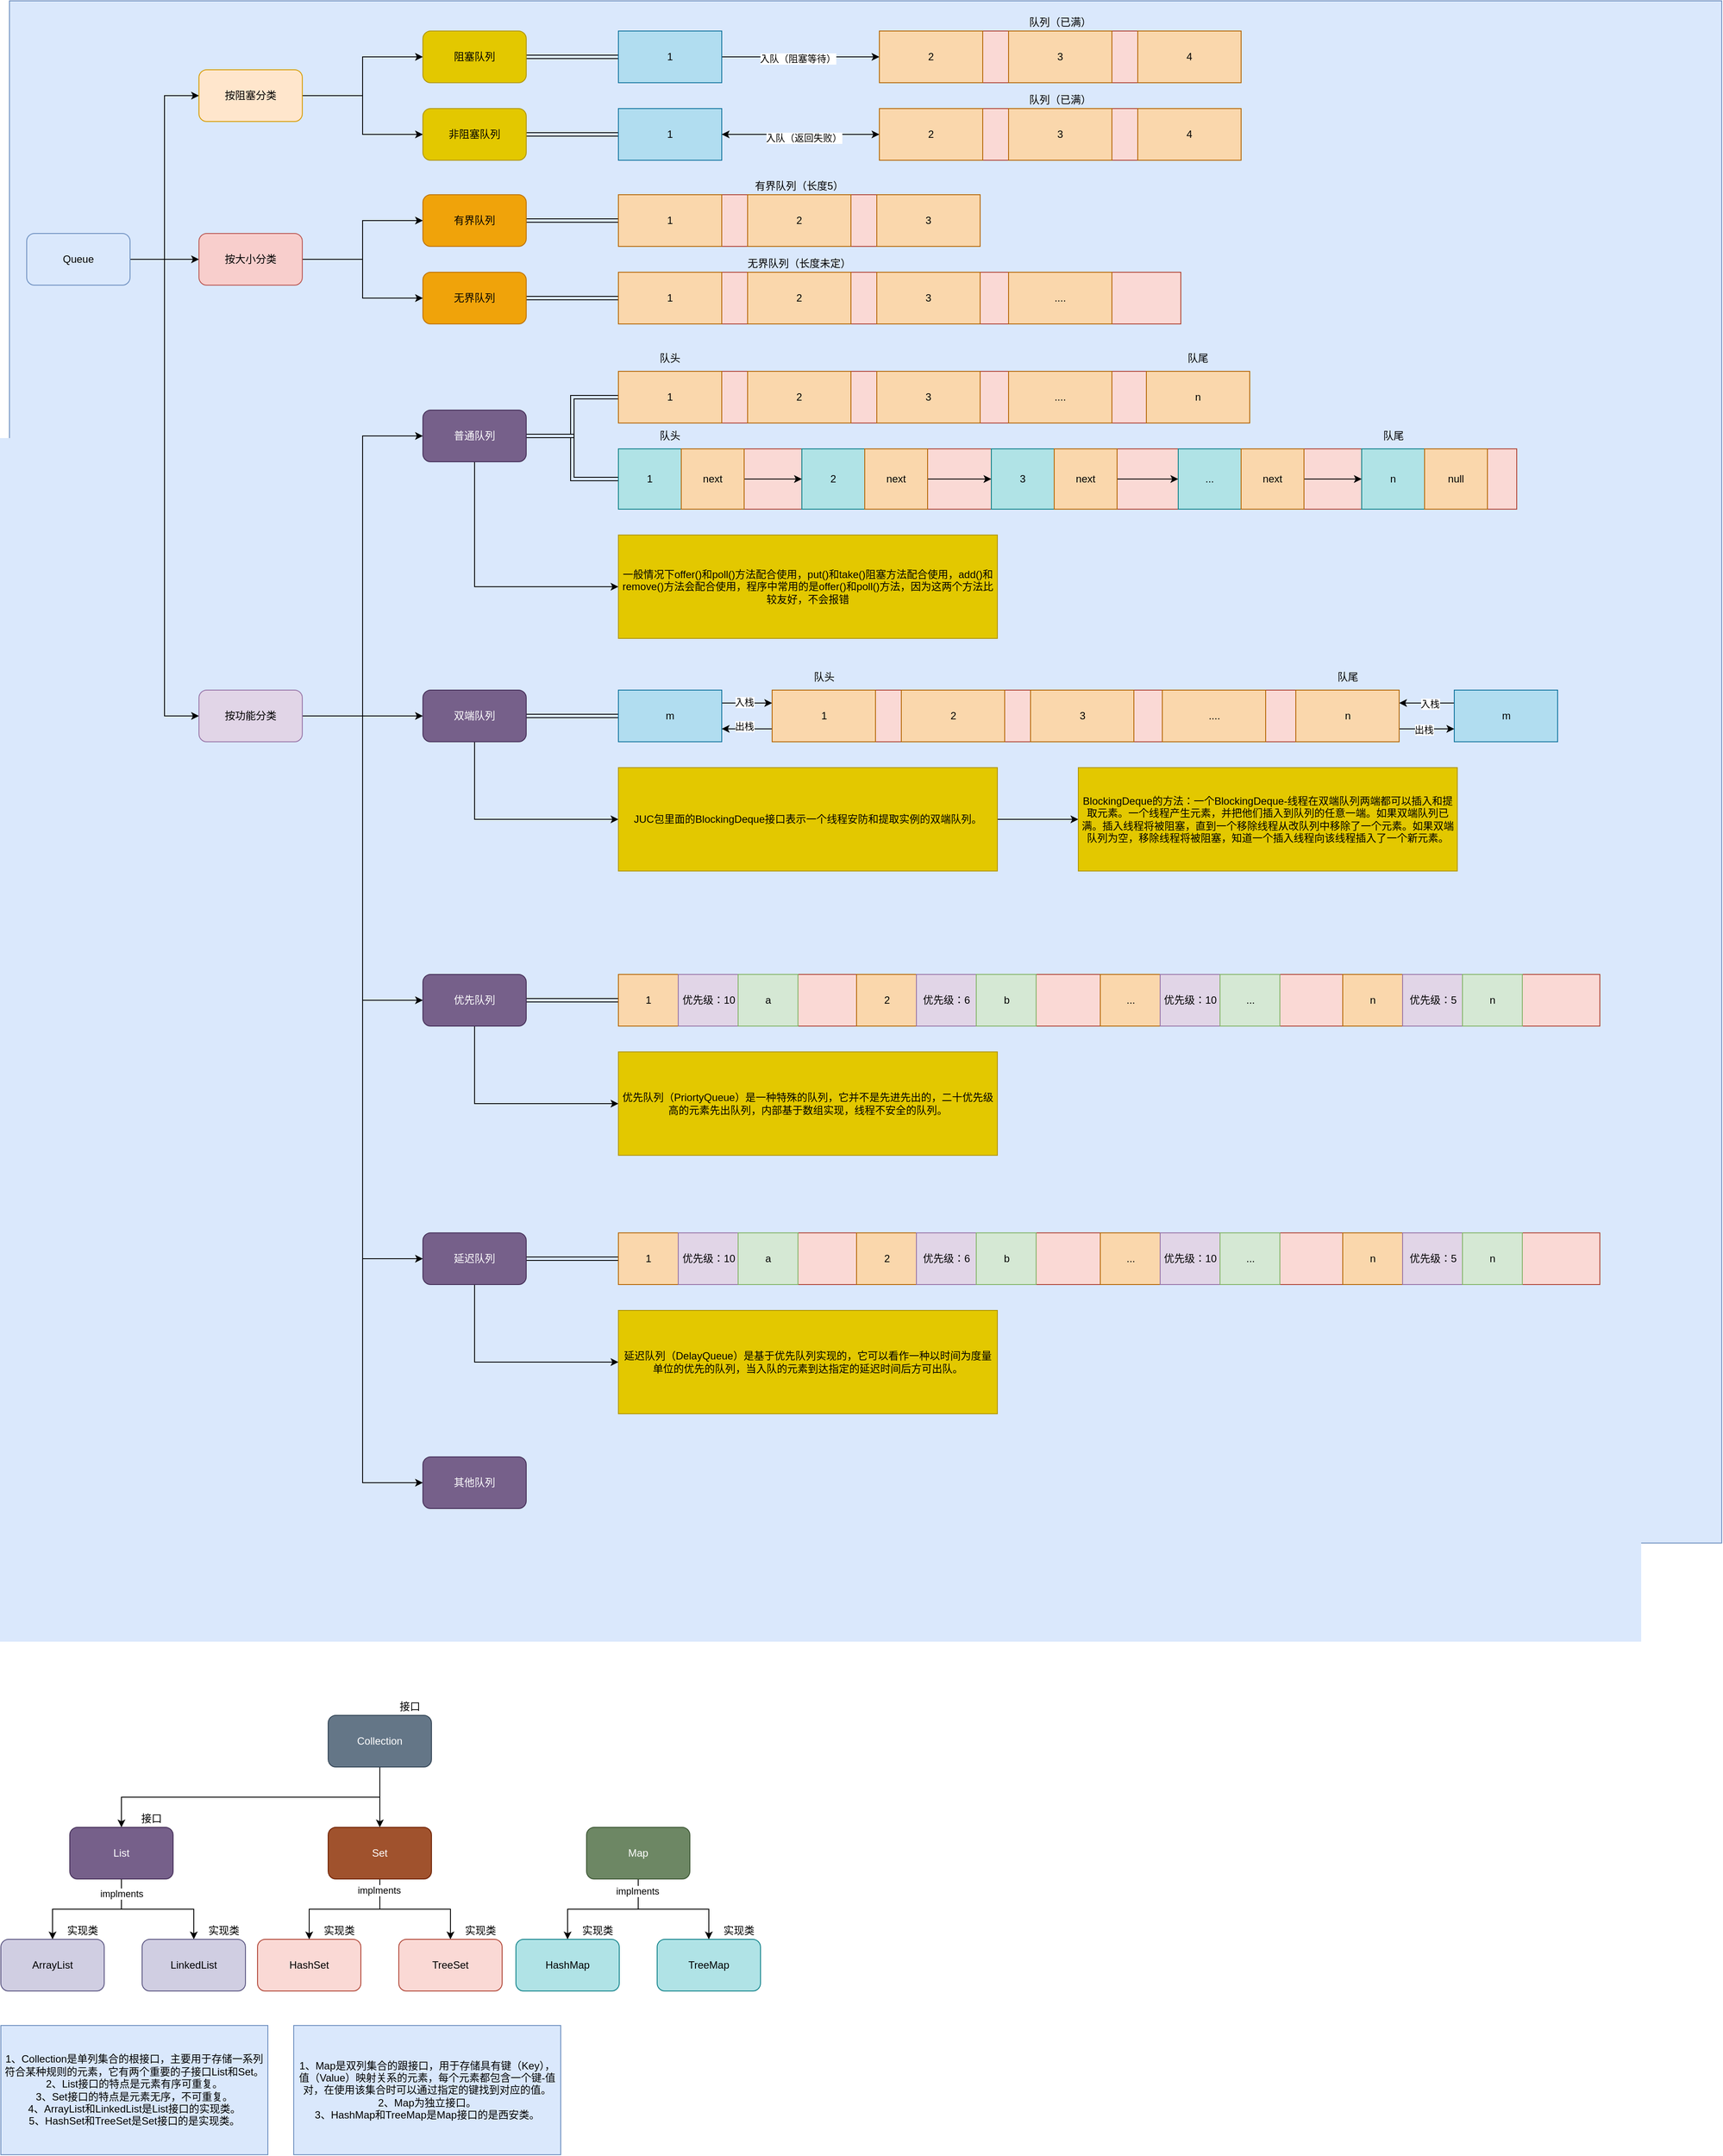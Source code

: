 <mxfile version="24.7.7">
  <diagram name="第 1 页" id="XBe9ZtATBSlsIvdmplbK">
    <mxGraphModel dx="1195" dy="643" grid="1" gridSize="10" guides="1" tooltips="1" connect="1" arrows="1" fold="1" page="1" pageScale="1" pageWidth="827" pageHeight="1169" math="0" shadow="0">
      <root>
        <mxCell id="0" />
        <mxCell id="1" parent="0" />
        <mxCell id="hu2YA9th0eI2DhNNzv6I-186" value="" style="rounded=0;whiteSpace=wrap;html=1;fillColor=#dae8fc;strokeColor=#6c8ebf;" vertex="1" parent="1">
          <mxGeometry x="200" y="100" width="1988" height="1790" as="geometry" />
        </mxCell>
        <mxCell id="hu2YA9th0eI2DhNNzv6I-29" value="" style="rounded=0;whiteSpace=wrap;html=1;fillColor=#fad9d5;strokeColor=#ae4132;" vertex="1" parent="1">
          <mxGeometry x="1210" y="135" width="420" height="60" as="geometry" />
        </mxCell>
        <mxCell id="hu2YA9th0eI2DhNNzv6I-10" style="edgeStyle=orthogonalEdgeStyle;rounded=0;orthogonalLoop=1;jettySize=auto;html=1;exitX=1;exitY=0.5;exitDx=0;exitDy=0;entryX=0;entryY=0.5;entryDx=0;entryDy=0;" edge="1" parent="1" source="hu2YA9th0eI2DhNNzv6I-2" target="hu2YA9th0eI2DhNNzv6I-3">
          <mxGeometry relative="1" as="geometry" />
        </mxCell>
        <mxCell id="hu2YA9th0eI2DhNNzv6I-11" style="edgeStyle=orthogonalEdgeStyle;rounded=0;orthogonalLoop=1;jettySize=auto;html=1;exitX=1;exitY=0.5;exitDx=0;exitDy=0;entryX=0;entryY=0.5;entryDx=0;entryDy=0;" edge="1" parent="1" source="hu2YA9th0eI2DhNNzv6I-2" target="hu2YA9th0eI2DhNNzv6I-4">
          <mxGeometry relative="1" as="geometry" />
        </mxCell>
        <mxCell id="hu2YA9th0eI2DhNNzv6I-12" style="edgeStyle=orthogonalEdgeStyle;rounded=0;orthogonalLoop=1;jettySize=auto;html=1;exitX=1;exitY=0.5;exitDx=0;exitDy=0;entryX=0;entryY=0.5;entryDx=0;entryDy=0;" edge="1" parent="1" source="hu2YA9th0eI2DhNNzv6I-2" target="hu2YA9th0eI2DhNNzv6I-5">
          <mxGeometry relative="1" as="geometry" />
        </mxCell>
        <mxCell id="hu2YA9th0eI2DhNNzv6I-2" value="Queue" style="rounded=1;whiteSpace=wrap;html=1;fillColor=#dae8fc;strokeColor=#6c8ebf;" vertex="1" parent="1">
          <mxGeometry x="220" y="370" width="120" height="60" as="geometry" />
        </mxCell>
        <mxCell id="hu2YA9th0eI2DhNNzv6I-8" style="edgeStyle=orthogonalEdgeStyle;rounded=0;orthogonalLoop=1;jettySize=auto;html=1;exitX=1;exitY=0.5;exitDx=0;exitDy=0;entryX=0;entryY=0.5;entryDx=0;entryDy=0;" edge="1" parent="1" source="hu2YA9th0eI2DhNNzv6I-3" target="hu2YA9th0eI2DhNNzv6I-6">
          <mxGeometry relative="1" as="geometry" />
        </mxCell>
        <mxCell id="hu2YA9th0eI2DhNNzv6I-9" style="edgeStyle=orthogonalEdgeStyle;rounded=0;orthogonalLoop=1;jettySize=auto;html=1;exitX=1;exitY=0.5;exitDx=0;exitDy=0;entryX=0;entryY=0.5;entryDx=0;entryDy=0;" edge="1" parent="1" source="hu2YA9th0eI2DhNNzv6I-3" target="hu2YA9th0eI2DhNNzv6I-7">
          <mxGeometry relative="1" as="geometry" />
        </mxCell>
        <mxCell id="hu2YA9th0eI2DhNNzv6I-3" value="按阻塞分类" style="rounded=1;whiteSpace=wrap;html=1;fillColor=#ffe6cc;strokeColor=#d79b00;" vertex="1" parent="1">
          <mxGeometry x="420" y="180" width="120" height="60" as="geometry" />
        </mxCell>
        <mxCell id="hu2YA9th0eI2DhNNzv6I-15" style="edgeStyle=orthogonalEdgeStyle;rounded=0;orthogonalLoop=1;jettySize=auto;html=1;exitX=1;exitY=0.5;exitDx=0;exitDy=0;" edge="1" parent="1" source="hu2YA9th0eI2DhNNzv6I-4" target="hu2YA9th0eI2DhNNzv6I-13">
          <mxGeometry relative="1" as="geometry" />
        </mxCell>
        <mxCell id="hu2YA9th0eI2DhNNzv6I-16" style="edgeStyle=orthogonalEdgeStyle;rounded=0;orthogonalLoop=1;jettySize=auto;html=1;exitX=1;exitY=0.5;exitDx=0;exitDy=0;entryX=0;entryY=0.5;entryDx=0;entryDy=0;" edge="1" parent="1" source="hu2YA9th0eI2DhNNzv6I-4" target="hu2YA9th0eI2DhNNzv6I-14">
          <mxGeometry relative="1" as="geometry" />
        </mxCell>
        <mxCell id="hu2YA9th0eI2DhNNzv6I-4" value="按大小分类" style="rounded=1;whiteSpace=wrap;html=1;fillColor=#f8cecc;strokeColor=#b85450;" vertex="1" parent="1">
          <mxGeometry x="420" y="370" width="120" height="60" as="geometry" />
        </mxCell>
        <mxCell id="hu2YA9th0eI2DhNNzv6I-23" style="edgeStyle=orthogonalEdgeStyle;rounded=0;orthogonalLoop=1;jettySize=auto;html=1;exitX=1;exitY=0.5;exitDx=0;exitDy=0;entryX=0;entryY=0.5;entryDx=0;entryDy=0;" edge="1" parent="1" source="hu2YA9th0eI2DhNNzv6I-5" target="hu2YA9th0eI2DhNNzv6I-18">
          <mxGeometry relative="1" as="geometry" />
        </mxCell>
        <mxCell id="hu2YA9th0eI2DhNNzv6I-24" style="edgeStyle=orthogonalEdgeStyle;rounded=0;orthogonalLoop=1;jettySize=auto;html=1;exitX=1;exitY=0.5;exitDx=0;exitDy=0;entryX=0;entryY=0.5;entryDx=0;entryDy=0;" edge="1" parent="1" source="hu2YA9th0eI2DhNNzv6I-5" target="hu2YA9th0eI2DhNNzv6I-19">
          <mxGeometry relative="1" as="geometry" />
        </mxCell>
        <mxCell id="hu2YA9th0eI2DhNNzv6I-25" style="edgeStyle=orthogonalEdgeStyle;rounded=0;orthogonalLoop=1;jettySize=auto;html=1;exitX=1;exitY=0.5;exitDx=0;exitDy=0;entryX=0;entryY=0.5;entryDx=0;entryDy=0;" edge="1" parent="1" source="hu2YA9th0eI2DhNNzv6I-5" target="hu2YA9th0eI2DhNNzv6I-20">
          <mxGeometry relative="1" as="geometry" />
        </mxCell>
        <mxCell id="hu2YA9th0eI2DhNNzv6I-26" style="edgeStyle=orthogonalEdgeStyle;rounded=0;orthogonalLoop=1;jettySize=auto;html=1;exitX=1;exitY=0.5;exitDx=0;exitDy=0;entryX=0;entryY=0.5;entryDx=0;entryDy=0;" edge="1" parent="1" source="hu2YA9th0eI2DhNNzv6I-5" target="hu2YA9th0eI2DhNNzv6I-21">
          <mxGeometry relative="1" as="geometry" />
        </mxCell>
        <mxCell id="hu2YA9th0eI2DhNNzv6I-127" style="edgeStyle=orthogonalEdgeStyle;rounded=0;orthogonalLoop=1;jettySize=auto;html=1;exitX=1;exitY=0.5;exitDx=0;exitDy=0;entryX=0;entryY=0.5;entryDx=0;entryDy=0;" edge="1" parent="1" source="hu2YA9th0eI2DhNNzv6I-5" target="hu2YA9th0eI2DhNNzv6I-22">
          <mxGeometry relative="1" as="geometry" />
        </mxCell>
        <mxCell id="hu2YA9th0eI2DhNNzv6I-5" value="按功能分类" style="rounded=1;whiteSpace=wrap;html=1;fillColor=#e1d5e7;strokeColor=#9673a6;" vertex="1" parent="1">
          <mxGeometry x="420" y="900" width="120" height="60" as="geometry" />
        </mxCell>
        <mxCell id="hu2YA9th0eI2DhNNzv6I-38" style="edgeStyle=orthogonalEdgeStyle;rounded=0;orthogonalLoop=1;jettySize=auto;html=1;exitX=1;exitY=0.5;exitDx=0;exitDy=0;entryX=0;entryY=0.5;entryDx=0;entryDy=0;shape=link;" edge="1" parent="1" source="hu2YA9th0eI2DhNNzv6I-6" target="hu2YA9th0eI2DhNNzv6I-28">
          <mxGeometry relative="1" as="geometry" />
        </mxCell>
        <mxCell id="hu2YA9th0eI2DhNNzv6I-6" value="阻塞队列" style="rounded=1;whiteSpace=wrap;html=1;fillColor=#e3c800;fontColor=#000000;strokeColor=#B09500;" vertex="1" parent="1">
          <mxGeometry x="680" y="135" width="120" height="60" as="geometry" />
        </mxCell>
        <mxCell id="hu2YA9th0eI2DhNNzv6I-46" style="edgeStyle=orthogonalEdgeStyle;rounded=0;orthogonalLoop=1;jettySize=auto;html=1;exitX=1;exitY=0.5;exitDx=0;exitDy=0;entryX=0;entryY=0.5;entryDx=0;entryDy=0;shape=link;" edge="1" parent="1" source="hu2YA9th0eI2DhNNzv6I-7" target="hu2YA9th0eI2DhNNzv6I-45">
          <mxGeometry relative="1" as="geometry" />
        </mxCell>
        <mxCell id="hu2YA9th0eI2DhNNzv6I-7" value="非阻塞队列" style="rounded=1;whiteSpace=wrap;html=1;fillColor=#e3c800;fontColor=#000000;strokeColor=#B09500;" vertex="1" parent="1">
          <mxGeometry x="680" y="225" width="120" height="60" as="geometry" />
        </mxCell>
        <mxCell id="hu2YA9th0eI2DhNNzv6I-63" style="edgeStyle=orthogonalEdgeStyle;rounded=0;orthogonalLoop=1;jettySize=auto;html=1;exitX=1;exitY=0.5;exitDx=0;exitDy=0;entryX=0;entryY=0.5;entryDx=0;entryDy=0;shape=link;" edge="1" parent="1" source="hu2YA9th0eI2DhNNzv6I-13" target="hu2YA9th0eI2DhNNzv6I-58">
          <mxGeometry relative="1" as="geometry" />
        </mxCell>
        <mxCell id="hu2YA9th0eI2DhNNzv6I-13" value="有界队列" style="rounded=1;whiteSpace=wrap;html=1;fillColor=#f0a30a;fontColor=#000000;strokeColor=#BD7000;" vertex="1" parent="1">
          <mxGeometry x="680" y="325" width="120" height="60" as="geometry" />
        </mxCell>
        <mxCell id="hu2YA9th0eI2DhNNzv6I-71" style="edgeStyle=orthogonalEdgeStyle;rounded=0;orthogonalLoop=1;jettySize=auto;html=1;exitX=1;exitY=0.5;exitDx=0;exitDy=0;shape=link;" edge="1" parent="1" source="hu2YA9th0eI2DhNNzv6I-14" target="hu2YA9th0eI2DhNNzv6I-65">
          <mxGeometry relative="1" as="geometry" />
        </mxCell>
        <mxCell id="hu2YA9th0eI2DhNNzv6I-14" value="无界队列" style="rounded=1;whiteSpace=wrap;html=1;fillColor=#f0a30a;fontColor=#000000;strokeColor=#BD7000;" vertex="1" parent="1">
          <mxGeometry x="680" y="415" width="120" height="60" as="geometry" />
        </mxCell>
        <mxCell id="hu2YA9th0eI2DhNNzv6I-101" style="edgeStyle=orthogonalEdgeStyle;rounded=0;orthogonalLoop=1;jettySize=auto;html=1;exitX=1;exitY=0.5;exitDx=0;exitDy=0;entryX=0;entryY=0.5;entryDx=0;entryDy=0;shape=link;" edge="1" parent="1" source="hu2YA9th0eI2DhNNzv6I-18" target="hu2YA9th0eI2DhNNzv6I-73">
          <mxGeometry relative="1" as="geometry" />
        </mxCell>
        <mxCell id="hu2YA9th0eI2DhNNzv6I-102" style="edgeStyle=orthogonalEdgeStyle;rounded=0;orthogonalLoop=1;jettySize=auto;html=1;exitX=1;exitY=0.5;exitDx=0;exitDy=0;entryX=0;entryY=0.5;entryDx=0;entryDy=0;shape=link;" edge="1" parent="1" source="hu2YA9th0eI2DhNNzv6I-18" target="hu2YA9th0eI2DhNNzv6I-81">
          <mxGeometry relative="1" as="geometry" />
        </mxCell>
        <mxCell id="hu2YA9th0eI2DhNNzv6I-126" style="edgeStyle=orthogonalEdgeStyle;rounded=0;orthogonalLoop=1;jettySize=auto;html=1;exitX=0.5;exitY=1;exitDx=0;exitDy=0;entryX=0;entryY=0.5;entryDx=0;entryDy=0;" edge="1" parent="1" source="hu2YA9th0eI2DhNNzv6I-18" target="hu2YA9th0eI2DhNNzv6I-124">
          <mxGeometry relative="1" as="geometry" />
        </mxCell>
        <mxCell id="hu2YA9th0eI2DhNNzv6I-18" value="普通队列" style="rounded=1;whiteSpace=wrap;html=1;fillColor=#76608a;fontColor=#ffffff;strokeColor=#432D57;" vertex="1" parent="1">
          <mxGeometry x="680" y="575" width="120" height="60" as="geometry" />
        </mxCell>
        <mxCell id="hu2YA9th0eI2DhNNzv6I-112" style="edgeStyle=orthogonalEdgeStyle;rounded=0;orthogonalLoop=1;jettySize=auto;html=1;exitX=1;exitY=0.5;exitDx=0;exitDy=0;entryX=0;entryY=0.5;entryDx=0;entryDy=0;shape=link;" edge="1" parent="1" source="hu2YA9th0eI2DhNNzv6I-19" target="hu2YA9th0eI2DhNNzv6I-103">
          <mxGeometry relative="1" as="geometry" />
        </mxCell>
        <mxCell id="hu2YA9th0eI2DhNNzv6I-129" style="edgeStyle=orthogonalEdgeStyle;rounded=0;orthogonalLoop=1;jettySize=auto;html=1;exitX=0.5;exitY=1;exitDx=0;exitDy=0;entryX=0;entryY=0.5;entryDx=0;entryDy=0;" edge="1" parent="1" source="hu2YA9th0eI2DhNNzv6I-19" target="hu2YA9th0eI2DhNNzv6I-128">
          <mxGeometry relative="1" as="geometry" />
        </mxCell>
        <mxCell id="hu2YA9th0eI2DhNNzv6I-19" value="双端队列" style="rounded=1;whiteSpace=wrap;html=1;fillColor=#76608a;fontColor=#ffffff;strokeColor=#432D57;" vertex="1" parent="1">
          <mxGeometry x="680" y="900" width="120" height="60" as="geometry" />
        </mxCell>
        <mxCell id="hu2YA9th0eI2DhNNzv6I-168" style="edgeStyle=orthogonalEdgeStyle;rounded=0;orthogonalLoop=1;jettySize=auto;html=1;exitX=1;exitY=0.5;exitDx=0;exitDy=0;entryX=0;entryY=0.5;entryDx=0;entryDy=0;shape=link;" edge="1" parent="1" source="hu2YA9th0eI2DhNNzv6I-20" target="hu2YA9th0eI2DhNNzv6I-148">
          <mxGeometry relative="1" as="geometry" />
        </mxCell>
        <mxCell id="hu2YA9th0eI2DhNNzv6I-169" style="edgeStyle=orthogonalEdgeStyle;rounded=0;orthogonalLoop=1;jettySize=auto;html=1;exitX=0.5;exitY=1;exitDx=0;exitDy=0;entryX=0;entryY=0.5;entryDx=0;entryDy=0;" edge="1" parent="1" source="hu2YA9th0eI2DhNNzv6I-20" target="hu2YA9th0eI2DhNNzv6I-167">
          <mxGeometry relative="1" as="geometry" />
        </mxCell>
        <mxCell id="hu2YA9th0eI2DhNNzv6I-20" value="优先队列" style="rounded=1;whiteSpace=wrap;html=1;fillColor=#76608a;fontColor=#ffffff;strokeColor=#432D57;" vertex="1" parent="1">
          <mxGeometry x="680" y="1230" width="120" height="60" as="geometry" />
        </mxCell>
        <mxCell id="hu2YA9th0eI2DhNNzv6I-183" style="edgeStyle=orthogonalEdgeStyle;rounded=0;orthogonalLoop=1;jettySize=auto;html=1;exitX=1;exitY=0.5;exitDx=0;exitDy=0;entryX=0;entryY=0.5;entryDx=0;entryDy=0;shape=link;" edge="1" parent="1" source="hu2YA9th0eI2DhNNzv6I-21" target="hu2YA9th0eI2DhNNzv6I-171">
          <mxGeometry relative="1" as="geometry" />
        </mxCell>
        <mxCell id="hu2YA9th0eI2DhNNzv6I-185" style="edgeStyle=orthogonalEdgeStyle;rounded=0;orthogonalLoop=1;jettySize=auto;html=1;exitX=0.5;exitY=1;exitDx=0;exitDy=0;entryX=0;entryY=0.5;entryDx=0;entryDy=0;" edge="1" parent="1" source="hu2YA9th0eI2DhNNzv6I-21" target="hu2YA9th0eI2DhNNzv6I-184">
          <mxGeometry relative="1" as="geometry" />
        </mxCell>
        <mxCell id="hu2YA9th0eI2DhNNzv6I-21" value="延迟队列" style="rounded=1;whiteSpace=wrap;html=1;fillColor=#76608a;fontColor=#ffffff;strokeColor=#432D57;" vertex="1" parent="1">
          <mxGeometry x="680" y="1530" width="120" height="60" as="geometry" />
        </mxCell>
        <mxCell id="hu2YA9th0eI2DhNNzv6I-22" value="其他队列" style="rounded=1;whiteSpace=wrap;html=1;fillColor=#76608a;fontColor=#ffffff;strokeColor=#432D57;" vertex="1" parent="1">
          <mxGeometry x="680" y="1790" width="120" height="60" as="geometry" />
        </mxCell>
        <mxCell id="hu2YA9th0eI2DhNNzv6I-34" style="edgeStyle=orthogonalEdgeStyle;rounded=0;orthogonalLoop=1;jettySize=auto;html=1;exitX=1;exitY=0.5;exitDx=0;exitDy=0;entryX=0;entryY=0.5;entryDx=0;entryDy=0;" edge="1" parent="1" source="hu2YA9th0eI2DhNNzv6I-28" target="hu2YA9th0eI2DhNNzv6I-30">
          <mxGeometry relative="1" as="geometry" />
        </mxCell>
        <mxCell id="hu2YA9th0eI2DhNNzv6I-35" value="入队（阻塞等待）" style="edgeLabel;html=1;align=center;verticalAlign=middle;resizable=0;points=[];" vertex="1" connectable="0" parent="hu2YA9th0eI2DhNNzv6I-34">
          <mxGeometry x="-0.038" y="-2" relative="1" as="geometry">
            <mxPoint as="offset" />
          </mxGeometry>
        </mxCell>
        <mxCell id="hu2YA9th0eI2DhNNzv6I-28" value="1" style="rounded=0;whiteSpace=wrap;html=1;fillColor=#b1ddf0;strokeColor=#10739e;" vertex="1" parent="1">
          <mxGeometry x="907" y="135" width="120" height="60" as="geometry" />
        </mxCell>
        <mxCell id="hu2YA9th0eI2DhNNzv6I-30" value="2" style="rounded=0;whiteSpace=wrap;html=1;fillColor=#fad7ac;strokeColor=#b46504;" vertex="1" parent="1">
          <mxGeometry x="1210" y="135" width="120" height="60" as="geometry" />
        </mxCell>
        <mxCell id="hu2YA9th0eI2DhNNzv6I-31" value="3" style="rounded=0;whiteSpace=wrap;html=1;fillColor=#fad7ac;strokeColor=#b46504;" vertex="1" parent="1">
          <mxGeometry x="1360" y="135" width="120" height="60" as="geometry" />
        </mxCell>
        <mxCell id="hu2YA9th0eI2DhNNzv6I-32" value="4" style="rounded=0;whiteSpace=wrap;html=1;fillColor=#fad7ac;strokeColor=#b46504;" vertex="1" parent="1">
          <mxGeometry x="1510" y="135" width="120" height="60" as="geometry" />
        </mxCell>
        <mxCell id="hu2YA9th0eI2DhNNzv6I-36" value="队列（已满）" style="text;html=1;align=center;verticalAlign=middle;whiteSpace=wrap;rounded=0;" vertex="1" parent="1">
          <mxGeometry x="1365" y="115" width="110" height="20" as="geometry" />
        </mxCell>
        <mxCell id="hu2YA9th0eI2DhNNzv6I-53" style="edgeStyle=orthogonalEdgeStyle;rounded=0;orthogonalLoop=1;jettySize=auto;html=1;exitX=1;exitY=0.5;exitDx=0;exitDy=0;entryX=0;entryY=0.5;entryDx=0;entryDy=0;" edge="1" parent="1" source="hu2YA9th0eI2DhNNzv6I-45" target="hu2YA9th0eI2DhNNzv6I-48">
          <mxGeometry relative="1" as="geometry" />
        </mxCell>
        <mxCell id="hu2YA9th0eI2DhNNzv6I-45" value="1" style="rounded=0;whiteSpace=wrap;html=1;fillColor=#b1ddf0;strokeColor=#10739e;" vertex="1" parent="1">
          <mxGeometry x="907" y="225" width="120" height="60" as="geometry" />
        </mxCell>
        <mxCell id="hu2YA9th0eI2DhNNzv6I-47" value="" style="rounded=0;whiteSpace=wrap;html=1;fillColor=#fad9d5;strokeColor=#ae4132;" vertex="1" parent="1">
          <mxGeometry x="1210" y="225" width="420" height="60" as="geometry" />
        </mxCell>
        <mxCell id="hu2YA9th0eI2DhNNzv6I-54" style="edgeStyle=orthogonalEdgeStyle;rounded=0;orthogonalLoop=1;jettySize=auto;html=1;exitX=0;exitY=0.5;exitDx=0;exitDy=0;" edge="1" parent="1" source="hu2YA9th0eI2DhNNzv6I-48" target="hu2YA9th0eI2DhNNzv6I-45">
          <mxGeometry relative="1" as="geometry" />
        </mxCell>
        <mxCell id="hu2YA9th0eI2DhNNzv6I-55" value="入队（返回失败）" style="edgeLabel;html=1;align=center;verticalAlign=middle;resizable=0;points=[];" vertex="1" connectable="0" parent="hu2YA9th0eI2DhNNzv6I-54">
          <mxGeometry x="-0.038" y="4" relative="1" as="geometry">
            <mxPoint as="offset" />
          </mxGeometry>
        </mxCell>
        <mxCell id="hu2YA9th0eI2DhNNzv6I-48" value="2" style="rounded=0;whiteSpace=wrap;html=1;fillColor=#fad7ac;strokeColor=#b46504;" vertex="1" parent="1">
          <mxGeometry x="1210" y="225" width="120" height="60" as="geometry" />
        </mxCell>
        <mxCell id="hu2YA9th0eI2DhNNzv6I-50" value="3" style="rounded=0;whiteSpace=wrap;html=1;fillColor=#fad7ac;strokeColor=#b46504;" vertex="1" parent="1">
          <mxGeometry x="1360" y="225" width="120" height="60" as="geometry" />
        </mxCell>
        <mxCell id="hu2YA9th0eI2DhNNzv6I-51" value="4" style="rounded=0;whiteSpace=wrap;html=1;fillColor=#fad7ac;strokeColor=#b46504;" vertex="1" parent="1">
          <mxGeometry x="1510" y="225" width="120" height="60" as="geometry" />
        </mxCell>
        <mxCell id="hu2YA9th0eI2DhNNzv6I-56" value="队列（已满）" style="text;html=1;align=center;verticalAlign=middle;whiteSpace=wrap;rounded=0;" vertex="1" parent="1">
          <mxGeometry x="1365" y="205" width="110" height="20" as="geometry" />
        </mxCell>
        <mxCell id="hu2YA9th0eI2DhNNzv6I-57" value="" style="rounded=0;whiteSpace=wrap;html=1;fillColor=#fad9d5;strokeColor=#ae4132;" vertex="1" parent="1">
          <mxGeometry x="907" y="325" width="420" height="60" as="geometry" />
        </mxCell>
        <mxCell id="hu2YA9th0eI2DhNNzv6I-58" value="1" style="rounded=0;whiteSpace=wrap;html=1;fillColor=#fad7ac;strokeColor=#b46504;" vertex="1" parent="1">
          <mxGeometry x="907" y="325" width="120" height="60" as="geometry" />
        </mxCell>
        <mxCell id="hu2YA9th0eI2DhNNzv6I-60" value="2" style="rounded=0;whiteSpace=wrap;html=1;fillColor=#fad7ac;strokeColor=#b46504;" vertex="1" parent="1">
          <mxGeometry x="1057" y="325" width="120" height="60" as="geometry" />
        </mxCell>
        <mxCell id="hu2YA9th0eI2DhNNzv6I-61" value="3" style="rounded=0;whiteSpace=wrap;html=1;fillColor=#fad7ac;strokeColor=#b46504;" vertex="1" parent="1">
          <mxGeometry x="1207" y="325" width="120" height="60" as="geometry" />
        </mxCell>
        <mxCell id="hu2YA9th0eI2DhNNzv6I-62" value="有界队列（长度5）" style="text;html=1;align=center;verticalAlign=middle;whiteSpace=wrap;rounded=0;" vertex="1" parent="1">
          <mxGeometry x="1062" y="305" width="110" height="20" as="geometry" />
        </mxCell>
        <mxCell id="hu2YA9th0eI2DhNNzv6I-64" value="" style="rounded=0;whiteSpace=wrap;html=1;fillColor=#fad9d5;strokeColor=#ae4132;" vertex="1" parent="1">
          <mxGeometry x="907" y="415" width="653" height="60" as="geometry" />
        </mxCell>
        <mxCell id="hu2YA9th0eI2DhNNzv6I-65" value="1" style="rounded=0;whiteSpace=wrap;html=1;fillColor=#fad7ac;strokeColor=#b46504;" vertex="1" parent="1">
          <mxGeometry x="907" y="415" width="120" height="60" as="geometry" />
        </mxCell>
        <mxCell id="hu2YA9th0eI2DhNNzv6I-66" value="2" style="rounded=0;whiteSpace=wrap;html=1;fillColor=#fad7ac;strokeColor=#b46504;" vertex="1" parent="1">
          <mxGeometry x="1057" y="415" width="120" height="60" as="geometry" />
        </mxCell>
        <mxCell id="hu2YA9th0eI2DhNNzv6I-67" value="3" style="rounded=0;whiteSpace=wrap;html=1;fillColor=#fad7ac;strokeColor=#b46504;" vertex="1" parent="1">
          <mxGeometry x="1207" y="415" width="120" height="60" as="geometry" />
        </mxCell>
        <mxCell id="hu2YA9th0eI2DhNNzv6I-68" value="无界队列（长度未定）" style="text;html=1;align=center;verticalAlign=middle;whiteSpace=wrap;rounded=0;" vertex="1" parent="1">
          <mxGeometry x="1053" y="395" width="128" height="20" as="geometry" />
        </mxCell>
        <mxCell id="hu2YA9th0eI2DhNNzv6I-70" value="...." style="rounded=0;whiteSpace=wrap;html=1;fillColor=#fad7ac;strokeColor=#b46504;" vertex="1" parent="1">
          <mxGeometry x="1360" y="415" width="120" height="60" as="geometry" />
        </mxCell>
        <mxCell id="hu2YA9th0eI2DhNNzv6I-72" value="" style="rounded=0;whiteSpace=wrap;html=1;fillColor=#fad9d5;strokeColor=#ae4132;" vertex="1" parent="1">
          <mxGeometry x="907" y="530" width="723" height="60" as="geometry" />
        </mxCell>
        <mxCell id="hu2YA9th0eI2DhNNzv6I-73" value="1" style="rounded=0;whiteSpace=wrap;html=1;fillColor=#fad7ac;strokeColor=#b46504;" vertex="1" parent="1">
          <mxGeometry x="907" y="530" width="120" height="60" as="geometry" />
        </mxCell>
        <mxCell id="hu2YA9th0eI2DhNNzv6I-74" value="2" style="rounded=0;whiteSpace=wrap;html=1;fillColor=#fad7ac;strokeColor=#b46504;" vertex="1" parent="1">
          <mxGeometry x="1057" y="530" width="120" height="60" as="geometry" />
        </mxCell>
        <mxCell id="hu2YA9th0eI2DhNNzv6I-75" value="3" style="rounded=0;whiteSpace=wrap;html=1;fillColor=#fad7ac;strokeColor=#b46504;" vertex="1" parent="1">
          <mxGeometry x="1207" y="530" width="120" height="60" as="geometry" />
        </mxCell>
        <mxCell id="hu2YA9th0eI2DhNNzv6I-76" value="...." style="rounded=0;whiteSpace=wrap;html=1;fillColor=#fad7ac;strokeColor=#b46504;" vertex="1" parent="1">
          <mxGeometry x="1360" y="530" width="120" height="60" as="geometry" />
        </mxCell>
        <mxCell id="hu2YA9th0eI2DhNNzv6I-77" value="队头" style="text;html=1;align=center;verticalAlign=middle;whiteSpace=wrap;rounded=0;" vertex="1" parent="1">
          <mxGeometry x="937" y="500" width="60" height="30" as="geometry" />
        </mxCell>
        <mxCell id="hu2YA9th0eI2DhNNzv6I-78" value="队尾" style="text;html=1;align=center;verticalAlign=middle;whiteSpace=wrap;rounded=0;" vertex="1" parent="1">
          <mxGeometry x="1550" y="500" width="60" height="30" as="geometry" />
        </mxCell>
        <mxCell id="hu2YA9th0eI2DhNNzv6I-79" value="n" style="rounded=0;whiteSpace=wrap;html=1;fillColor=#fad7ac;strokeColor=#b46504;" vertex="1" parent="1">
          <mxGeometry x="1520" y="530" width="120" height="60" as="geometry" />
        </mxCell>
        <mxCell id="hu2YA9th0eI2DhNNzv6I-80" value="" style="rounded=0;whiteSpace=wrap;html=1;fillColor=#fad9d5;strokeColor=#ae4132;" vertex="1" parent="1">
          <mxGeometry x="907" y="620" width="1043" height="70" as="geometry" />
        </mxCell>
        <mxCell id="hu2YA9th0eI2DhNNzv6I-81" value="1" style="rounded=0;whiteSpace=wrap;html=1;fillColor=#b0e3e6;strokeColor=#0e8088;" vertex="1" parent="1">
          <mxGeometry x="907" y="620" width="73" height="70" as="geometry" />
        </mxCell>
        <mxCell id="hu2YA9th0eI2DhNNzv6I-85" value="队头" style="text;html=1;align=center;verticalAlign=middle;whiteSpace=wrap;rounded=0;" vertex="1" parent="1">
          <mxGeometry x="937" y="590" width="60" height="30" as="geometry" />
        </mxCell>
        <mxCell id="hu2YA9th0eI2DhNNzv6I-86" value="队尾" style="text;html=1;align=center;verticalAlign=middle;whiteSpace=wrap;rounded=0;" vertex="1" parent="1">
          <mxGeometry x="1776.5" y="590" width="60" height="30" as="geometry" />
        </mxCell>
        <mxCell id="hu2YA9th0eI2DhNNzv6I-97" style="edgeStyle=orthogonalEdgeStyle;rounded=0;orthogonalLoop=1;jettySize=auto;html=1;exitX=1;exitY=0.5;exitDx=0;exitDy=0;entryX=0;entryY=0.5;entryDx=0;entryDy=0;" edge="1" parent="1" source="hu2YA9th0eI2DhNNzv6I-88" target="hu2YA9th0eI2DhNNzv6I-89">
          <mxGeometry relative="1" as="geometry" />
        </mxCell>
        <mxCell id="hu2YA9th0eI2DhNNzv6I-88" value="next" style="rounded=0;whiteSpace=wrap;html=1;fillColor=#fad7ac;strokeColor=#b46504;" vertex="1" parent="1">
          <mxGeometry x="980" y="620" width="73" height="70" as="geometry" />
        </mxCell>
        <mxCell id="hu2YA9th0eI2DhNNzv6I-89" value="2" style="rounded=0;whiteSpace=wrap;html=1;fillColor=#b0e3e6;strokeColor=#0e8088;" vertex="1" parent="1">
          <mxGeometry x="1120" y="620" width="73" height="70" as="geometry" />
        </mxCell>
        <mxCell id="hu2YA9th0eI2DhNNzv6I-98" value="" style="edgeStyle=orthogonalEdgeStyle;rounded=0;orthogonalLoop=1;jettySize=auto;html=1;" edge="1" parent="1" source="hu2YA9th0eI2DhNNzv6I-90" target="hu2YA9th0eI2DhNNzv6I-91">
          <mxGeometry relative="1" as="geometry" />
        </mxCell>
        <mxCell id="hu2YA9th0eI2DhNNzv6I-90" value="next" style="rounded=0;whiteSpace=wrap;html=1;fillColor=#fad7ac;strokeColor=#b46504;" vertex="1" parent="1">
          <mxGeometry x="1193" y="620" width="73" height="70" as="geometry" />
        </mxCell>
        <mxCell id="hu2YA9th0eI2DhNNzv6I-91" value="3" style="rounded=0;whiteSpace=wrap;html=1;fillColor=#b0e3e6;strokeColor=#0e8088;" vertex="1" parent="1">
          <mxGeometry x="1340" y="620" width="73" height="70" as="geometry" />
        </mxCell>
        <mxCell id="hu2YA9th0eI2DhNNzv6I-99" value="" style="edgeStyle=orthogonalEdgeStyle;rounded=0;orthogonalLoop=1;jettySize=auto;html=1;" edge="1" parent="1" source="hu2YA9th0eI2DhNNzv6I-92" target="hu2YA9th0eI2DhNNzv6I-93">
          <mxGeometry relative="1" as="geometry" />
        </mxCell>
        <mxCell id="hu2YA9th0eI2DhNNzv6I-92" value="next" style="rounded=0;whiteSpace=wrap;html=1;fillColor=#fad7ac;strokeColor=#b46504;" vertex="1" parent="1">
          <mxGeometry x="1413" y="620" width="73" height="70" as="geometry" />
        </mxCell>
        <mxCell id="hu2YA9th0eI2DhNNzv6I-93" value="..." style="rounded=0;whiteSpace=wrap;html=1;fillColor=#b0e3e6;strokeColor=#0e8088;" vertex="1" parent="1">
          <mxGeometry x="1557" y="620" width="73" height="70" as="geometry" />
        </mxCell>
        <mxCell id="hu2YA9th0eI2DhNNzv6I-100" value="" style="edgeStyle=orthogonalEdgeStyle;rounded=0;orthogonalLoop=1;jettySize=auto;html=1;" edge="1" parent="1" source="hu2YA9th0eI2DhNNzv6I-94" target="hu2YA9th0eI2DhNNzv6I-95">
          <mxGeometry relative="1" as="geometry" />
        </mxCell>
        <mxCell id="hu2YA9th0eI2DhNNzv6I-94" value="next" style="rounded=0;whiteSpace=wrap;html=1;fillColor=#fad7ac;strokeColor=#b46504;" vertex="1" parent="1">
          <mxGeometry x="1630" y="620" width="73" height="70" as="geometry" />
        </mxCell>
        <mxCell id="hu2YA9th0eI2DhNNzv6I-95" value="n" style="rounded=0;whiteSpace=wrap;html=1;fillColor=#b0e3e6;strokeColor=#0e8088;" vertex="1" parent="1">
          <mxGeometry x="1770" y="620" width="73" height="70" as="geometry" />
        </mxCell>
        <mxCell id="hu2YA9th0eI2DhNNzv6I-96" value="null" style="rounded=0;whiteSpace=wrap;html=1;fillColor=#fad7ac;strokeColor=#b46504;" vertex="1" parent="1">
          <mxGeometry x="1843" y="620" width="73" height="70" as="geometry" />
        </mxCell>
        <mxCell id="hu2YA9th0eI2DhNNzv6I-116" style="edgeStyle=orthogonalEdgeStyle;rounded=0;orthogonalLoop=1;jettySize=auto;html=1;exitX=1;exitY=0.25;exitDx=0;exitDy=0;entryX=0;entryY=0.25;entryDx=0;entryDy=0;" edge="1" parent="1" source="hu2YA9th0eI2DhNNzv6I-103" target="hu2YA9th0eI2DhNNzv6I-106">
          <mxGeometry relative="1" as="geometry" />
        </mxCell>
        <mxCell id="hu2YA9th0eI2DhNNzv6I-118" value="入栈" style="edgeLabel;html=1;align=center;verticalAlign=middle;resizable=0;points=[];" vertex="1" connectable="0" parent="hu2YA9th0eI2DhNNzv6I-116">
          <mxGeometry x="-0.162" y="1" relative="1" as="geometry">
            <mxPoint x="1" as="offset" />
          </mxGeometry>
        </mxCell>
        <mxCell id="hu2YA9th0eI2DhNNzv6I-103" value="&lt;div&gt;m&lt;/div&gt;" style="rounded=0;whiteSpace=wrap;html=1;fillColor=#b1ddf0;strokeColor=#10739e;" vertex="1" parent="1">
          <mxGeometry x="907" y="900" width="120" height="60" as="geometry" />
        </mxCell>
        <mxCell id="hu2YA9th0eI2DhNNzv6I-120" style="edgeStyle=orthogonalEdgeStyle;rounded=0;orthogonalLoop=1;jettySize=auto;html=1;exitX=0;exitY=0.25;exitDx=0;exitDy=0;entryX=1;entryY=0.25;entryDx=0;entryDy=0;" edge="1" parent="1" source="hu2YA9th0eI2DhNNzv6I-104" target="hu2YA9th0eI2DhNNzv6I-111">
          <mxGeometry relative="1" as="geometry" />
        </mxCell>
        <mxCell id="hu2YA9th0eI2DhNNzv6I-122" value="入栈" style="edgeLabel;html=1;align=center;verticalAlign=middle;resizable=0;points=[];" vertex="1" connectable="0" parent="hu2YA9th0eI2DhNNzv6I-120">
          <mxGeometry x="-0.094" y="1" relative="1" as="geometry">
            <mxPoint as="offset" />
          </mxGeometry>
        </mxCell>
        <mxCell id="hu2YA9th0eI2DhNNzv6I-104" value="m" style="rounded=0;whiteSpace=wrap;html=1;fillColor=#b1ddf0;strokeColor=#10739e;" vertex="1" parent="1">
          <mxGeometry x="1877.5" y="900" width="120" height="60" as="geometry" />
        </mxCell>
        <mxCell id="hu2YA9th0eI2DhNNzv6I-105" value="" style="rounded=0;whiteSpace=wrap;html=1;fillColor=#fad9d5;strokeColor=#ae4132;" vertex="1" parent="1">
          <mxGeometry x="1085.5" y="900" width="728" height="60" as="geometry" />
        </mxCell>
        <mxCell id="hu2YA9th0eI2DhNNzv6I-117" style="edgeStyle=orthogonalEdgeStyle;rounded=0;orthogonalLoop=1;jettySize=auto;html=1;exitX=0;exitY=0.75;exitDx=0;exitDy=0;entryX=1;entryY=0.75;entryDx=0;entryDy=0;" edge="1" parent="1" source="hu2YA9th0eI2DhNNzv6I-106" target="hu2YA9th0eI2DhNNzv6I-103">
          <mxGeometry relative="1" as="geometry" />
        </mxCell>
        <mxCell id="hu2YA9th0eI2DhNNzv6I-119" value="出栈" style="edgeLabel;html=1;align=center;verticalAlign=middle;resizable=0;points=[];" vertex="1" connectable="0" parent="hu2YA9th0eI2DhNNzv6I-117">
          <mxGeometry x="0.128" y="-3" relative="1" as="geometry">
            <mxPoint as="offset" />
          </mxGeometry>
        </mxCell>
        <mxCell id="hu2YA9th0eI2DhNNzv6I-106" value="1" style="rounded=0;whiteSpace=wrap;html=1;fillColor=#fad7ac;strokeColor=#b46504;" vertex="1" parent="1">
          <mxGeometry x="1085.5" y="900" width="120" height="60" as="geometry" />
        </mxCell>
        <mxCell id="hu2YA9th0eI2DhNNzv6I-107" value="2" style="rounded=0;whiteSpace=wrap;html=1;fillColor=#fad7ac;strokeColor=#b46504;" vertex="1" parent="1">
          <mxGeometry x="1235.5" y="900" width="120" height="60" as="geometry" />
        </mxCell>
        <mxCell id="hu2YA9th0eI2DhNNzv6I-108" value="3" style="rounded=0;whiteSpace=wrap;html=1;fillColor=#fad7ac;strokeColor=#b46504;" vertex="1" parent="1">
          <mxGeometry x="1385.5" y="900" width="120" height="60" as="geometry" />
        </mxCell>
        <mxCell id="hu2YA9th0eI2DhNNzv6I-110" value="...." style="rounded=0;whiteSpace=wrap;html=1;fillColor=#fad7ac;strokeColor=#b46504;" vertex="1" parent="1">
          <mxGeometry x="1538.5" y="900" width="120" height="60" as="geometry" />
        </mxCell>
        <mxCell id="hu2YA9th0eI2DhNNzv6I-121" style="edgeStyle=orthogonalEdgeStyle;rounded=0;orthogonalLoop=1;jettySize=auto;html=1;exitX=1;exitY=0.75;exitDx=0;exitDy=0;entryX=0;entryY=0.75;entryDx=0;entryDy=0;" edge="1" parent="1" source="hu2YA9th0eI2DhNNzv6I-111" target="hu2YA9th0eI2DhNNzv6I-104">
          <mxGeometry relative="1" as="geometry" />
        </mxCell>
        <mxCell id="hu2YA9th0eI2DhNNzv6I-123" value="出栈" style="edgeLabel;html=1;align=center;verticalAlign=middle;resizable=0;points=[];" vertex="1" connectable="0" parent="hu2YA9th0eI2DhNNzv6I-121">
          <mxGeometry x="-0.125" y="-1" relative="1" as="geometry">
            <mxPoint as="offset" />
          </mxGeometry>
        </mxCell>
        <mxCell id="hu2YA9th0eI2DhNNzv6I-111" value="n" style="rounded=0;whiteSpace=wrap;html=1;fillColor=#fad7ac;strokeColor=#b46504;" vertex="1" parent="1">
          <mxGeometry x="1693.5" y="900" width="120" height="60" as="geometry" />
        </mxCell>
        <mxCell id="hu2YA9th0eI2DhNNzv6I-113" value="队头" style="text;html=1;align=center;verticalAlign=middle;whiteSpace=wrap;rounded=0;" vertex="1" parent="1">
          <mxGeometry x="1115.5" y="870" width="60" height="30" as="geometry" />
        </mxCell>
        <mxCell id="hu2YA9th0eI2DhNNzv6I-114" value="队尾" style="text;html=1;align=center;verticalAlign=middle;whiteSpace=wrap;rounded=0;" vertex="1" parent="1">
          <mxGeometry x="1723.5" y="870" width="60" height="30" as="geometry" />
        </mxCell>
        <mxCell id="hu2YA9th0eI2DhNNzv6I-124" value="一般情况下offer()和poll()方法配合使用，put()和take()阻塞方法配合使用，add()和remove()方法会配合使用，程序中常用的是offer()和poll()方法，因为这两个方法比较友好，不会报错" style="rounded=0;whiteSpace=wrap;html=1;fillColor=#e3c800;strokeColor=#B09500;fontColor=#000000;" vertex="1" parent="1">
          <mxGeometry x="907" y="720" width="440" height="120" as="geometry" />
        </mxCell>
        <mxCell id="hu2YA9th0eI2DhNNzv6I-131" value="" style="edgeStyle=orthogonalEdgeStyle;rounded=0;orthogonalLoop=1;jettySize=auto;html=1;" edge="1" parent="1" source="hu2YA9th0eI2DhNNzv6I-128" target="hu2YA9th0eI2DhNNzv6I-130">
          <mxGeometry relative="1" as="geometry" />
        </mxCell>
        <mxCell id="hu2YA9th0eI2DhNNzv6I-128" value="JUC包里面的BlockingDeque接口表示一个线程安防和提取实例的双端队列。" style="rounded=0;whiteSpace=wrap;html=1;fillColor=#e3c800;strokeColor=#B09500;fontColor=#000000;" vertex="1" parent="1">
          <mxGeometry x="907" y="990" width="440" height="120" as="geometry" />
        </mxCell>
        <mxCell id="hu2YA9th0eI2DhNNzv6I-130" value="BlockingDeque的方法：一个BlockingDeque-线程在双端队列两端都可以插入和提取元素。一个线程产生元素，并把他们插入到队列的任意一端。如果双端队列已满。插入线程将被阻塞，直到一个移除线程从改队列中移除了一个元素。如果双端队列为空，移除线程将被阻塞，知道一个插入线程向该线程插入了一个新元素。" style="rounded=0;whiteSpace=wrap;html=1;fillColor=#e3c800;fontColor=#000000;strokeColor=#B09500;" vertex="1" parent="1">
          <mxGeometry x="1441" y="990" width="440" height="120" as="geometry" />
        </mxCell>
        <mxCell id="hu2YA9th0eI2DhNNzv6I-147" value="" style="rounded=0;whiteSpace=wrap;html=1;fillColor=#fad9d5;strokeColor=#ae4132;" vertex="1" parent="1">
          <mxGeometry x="907" y="1230" width="1139.5" height="60" as="geometry" />
        </mxCell>
        <mxCell id="hu2YA9th0eI2DhNNzv6I-148" value="1" style="rounded=0;whiteSpace=wrap;html=1;fillColor=#fad7ac;strokeColor=#b46504;" vertex="1" parent="1">
          <mxGeometry x="907" y="1230" width="69.5" height="60" as="geometry" />
        </mxCell>
        <mxCell id="hu2YA9th0eI2DhNNzv6I-156" value="优先级：10" style="rounded=0;whiteSpace=wrap;html=1;fillColor=#e1d5e7;strokeColor=#9673a6;" vertex="1" parent="1">
          <mxGeometry x="976.5" y="1230" width="69.5" height="60" as="geometry" />
        </mxCell>
        <mxCell id="hu2YA9th0eI2DhNNzv6I-157" value="a" style="rounded=0;whiteSpace=wrap;html=1;fillColor=#d5e8d4;strokeColor=#82b366;" vertex="1" parent="1">
          <mxGeometry x="1046" y="1230" width="69.5" height="60" as="geometry" />
        </mxCell>
        <mxCell id="hu2YA9th0eI2DhNNzv6I-158" value="2" style="rounded=0;whiteSpace=wrap;html=1;fillColor=#fad7ac;strokeColor=#b46504;" vertex="1" parent="1">
          <mxGeometry x="1183.5" y="1230" width="69.5" height="60" as="geometry" />
        </mxCell>
        <mxCell id="hu2YA9th0eI2DhNNzv6I-159" value="优先级：6" style="rounded=0;whiteSpace=wrap;html=1;fillColor=#e1d5e7;strokeColor=#9673a6;" vertex="1" parent="1">
          <mxGeometry x="1253" y="1230" width="69.5" height="60" as="geometry" />
        </mxCell>
        <mxCell id="hu2YA9th0eI2DhNNzv6I-160" value="b" style="rounded=0;whiteSpace=wrap;html=1;fillColor=#d5e8d4;strokeColor=#82b366;" vertex="1" parent="1">
          <mxGeometry x="1322.5" y="1230" width="69.5" height="60" as="geometry" />
        </mxCell>
        <mxCell id="hu2YA9th0eI2DhNNzv6I-161" value="..." style="rounded=0;whiteSpace=wrap;html=1;fillColor=#fad7ac;strokeColor=#b46504;" vertex="1" parent="1">
          <mxGeometry x="1466.5" y="1230" width="69.5" height="60" as="geometry" />
        </mxCell>
        <mxCell id="hu2YA9th0eI2DhNNzv6I-162" value="优先级：10" style="rounded=0;whiteSpace=wrap;html=1;fillColor=#e1d5e7;strokeColor=#9673a6;" vertex="1" parent="1">
          <mxGeometry x="1536" y="1230" width="69.5" height="60" as="geometry" />
        </mxCell>
        <mxCell id="hu2YA9th0eI2DhNNzv6I-163" value="..." style="rounded=0;whiteSpace=wrap;html=1;fillColor=#d5e8d4;strokeColor=#82b366;" vertex="1" parent="1">
          <mxGeometry x="1605.5" y="1230" width="69.5" height="60" as="geometry" />
        </mxCell>
        <mxCell id="hu2YA9th0eI2DhNNzv6I-164" value="n" style="rounded=0;whiteSpace=wrap;html=1;fillColor=#fad7ac;strokeColor=#b46504;" vertex="1" parent="1">
          <mxGeometry x="1748" y="1230" width="69.5" height="60" as="geometry" />
        </mxCell>
        <mxCell id="hu2YA9th0eI2DhNNzv6I-165" value="优先级：5" style="rounded=0;whiteSpace=wrap;html=1;fillColor=#e1d5e7;strokeColor=#9673a6;" vertex="1" parent="1">
          <mxGeometry x="1817.5" y="1230" width="69.5" height="60" as="geometry" />
        </mxCell>
        <mxCell id="hu2YA9th0eI2DhNNzv6I-166" value="n" style="rounded=0;whiteSpace=wrap;html=1;fillColor=#d5e8d4;strokeColor=#82b366;" vertex="1" parent="1">
          <mxGeometry x="1887" y="1230" width="69.5" height="60" as="geometry" />
        </mxCell>
        <mxCell id="hu2YA9th0eI2DhNNzv6I-167" value="优先队列（PriortyQueue）是一种特殊的队列，它并不是先进先出的，二十优先级高的元素先出队列，内部基于数组实现，线程不安全的队列。" style="rounded=0;whiteSpace=wrap;html=1;fillColor=#e3c800;fontColor=#000000;strokeColor=#B09500;" vertex="1" parent="1">
          <mxGeometry x="907" y="1320" width="440" height="120" as="geometry" />
        </mxCell>
        <mxCell id="hu2YA9th0eI2DhNNzv6I-170" value="" style="rounded=0;whiteSpace=wrap;html=1;fillColor=#fad9d5;strokeColor=#ae4132;" vertex="1" parent="1">
          <mxGeometry x="907" y="1530" width="1139.5" height="60" as="geometry" />
        </mxCell>
        <mxCell id="hu2YA9th0eI2DhNNzv6I-171" value="1" style="rounded=0;whiteSpace=wrap;html=1;fillColor=#fad7ac;strokeColor=#b46504;" vertex="1" parent="1">
          <mxGeometry x="907" y="1530" width="69.5" height="60" as="geometry" />
        </mxCell>
        <mxCell id="hu2YA9th0eI2DhNNzv6I-172" value="优先级：10" style="rounded=0;whiteSpace=wrap;html=1;fillColor=#e1d5e7;strokeColor=#9673a6;" vertex="1" parent="1">
          <mxGeometry x="976.5" y="1530" width="69.5" height="60" as="geometry" />
        </mxCell>
        <mxCell id="hu2YA9th0eI2DhNNzv6I-173" value="a" style="rounded=0;whiteSpace=wrap;html=1;fillColor=#d5e8d4;strokeColor=#82b366;" vertex="1" parent="1">
          <mxGeometry x="1046" y="1530" width="69.5" height="60" as="geometry" />
        </mxCell>
        <mxCell id="hu2YA9th0eI2DhNNzv6I-174" value="2" style="rounded=0;whiteSpace=wrap;html=1;fillColor=#fad7ac;strokeColor=#b46504;" vertex="1" parent="1">
          <mxGeometry x="1183.5" y="1530" width="69.5" height="60" as="geometry" />
        </mxCell>
        <mxCell id="hu2YA9th0eI2DhNNzv6I-175" value="优先级：6" style="rounded=0;whiteSpace=wrap;html=1;fillColor=#e1d5e7;strokeColor=#9673a6;" vertex="1" parent="1">
          <mxGeometry x="1253" y="1530" width="69.5" height="60" as="geometry" />
        </mxCell>
        <mxCell id="hu2YA9th0eI2DhNNzv6I-176" value="b" style="rounded=0;whiteSpace=wrap;html=1;fillColor=#d5e8d4;strokeColor=#82b366;" vertex="1" parent="1">
          <mxGeometry x="1322.5" y="1530" width="69.5" height="60" as="geometry" />
        </mxCell>
        <mxCell id="hu2YA9th0eI2DhNNzv6I-177" value="..." style="rounded=0;whiteSpace=wrap;html=1;fillColor=#fad7ac;strokeColor=#b46504;" vertex="1" parent="1">
          <mxGeometry x="1466.5" y="1530" width="69.5" height="60" as="geometry" />
        </mxCell>
        <mxCell id="hu2YA9th0eI2DhNNzv6I-178" value="优先级：10" style="rounded=0;whiteSpace=wrap;html=1;fillColor=#e1d5e7;strokeColor=#9673a6;" vertex="1" parent="1">
          <mxGeometry x="1536" y="1530" width="69.5" height="60" as="geometry" />
        </mxCell>
        <mxCell id="hu2YA9th0eI2DhNNzv6I-179" value="..." style="rounded=0;whiteSpace=wrap;html=1;fillColor=#d5e8d4;strokeColor=#82b366;" vertex="1" parent="1">
          <mxGeometry x="1605.5" y="1530" width="69.5" height="60" as="geometry" />
        </mxCell>
        <mxCell id="hu2YA9th0eI2DhNNzv6I-180" value="n" style="rounded=0;whiteSpace=wrap;html=1;fillColor=#fad7ac;strokeColor=#b46504;" vertex="1" parent="1">
          <mxGeometry x="1748" y="1530" width="69.5" height="60" as="geometry" />
        </mxCell>
        <mxCell id="hu2YA9th0eI2DhNNzv6I-181" value="优先级：5" style="rounded=0;whiteSpace=wrap;html=1;fillColor=#e1d5e7;strokeColor=#9673a6;" vertex="1" parent="1">
          <mxGeometry x="1817.5" y="1530" width="69.5" height="60" as="geometry" />
        </mxCell>
        <mxCell id="hu2YA9th0eI2DhNNzv6I-182" value="n" style="rounded=0;whiteSpace=wrap;html=1;fillColor=#d5e8d4;strokeColor=#82b366;" vertex="1" parent="1">
          <mxGeometry x="1887" y="1530" width="69.5" height="60" as="geometry" />
        </mxCell>
        <mxCell id="hu2YA9th0eI2DhNNzv6I-184" value="延迟队列（DelayQueue）是基于优先队列实现的，它可以看作一种以时间为度量单位的优先的队列，当入队的元素到达指定的延迟时间后方可出队。" style="rounded=0;whiteSpace=wrap;html=1;fillColor=#e3c800;fontColor=#000000;strokeColor=#B09500;" vertex="1" parent="1">
          <mxGeometry x="907" y="1620" width="440" height="120" as="geometry" />
        </mxCell>
        <mxCell id="hu2YA9th0eI2DhNNzv6I-205" style="edgeStyle=orthogonalEdgeStyle;rounded=0;orthogonalLoop=1;jettySize=auto;html=1;exitX=0.5;exitY=1;exitDx=0;exitDy=0;entryX=0.5;entryY=0;entryDx=0;entryDy=0;" edge="1" parent="1" source="hu2YA9th0eI2DhNNzv6I-188" target="hu2YA9th0eI2DhNNzv6I-189">
          <mxGeometry relative="1" as="geometry" />
        </mxCell>
        <mxCell id="hu2YA9th0eI2DhNNzv6I-206" style="edgeStyle=orthogonalEdgeStyle;rounded=0;orthogonalLoop=1;jettySize=auto;html=1;exitX=0.5;exitY=1;exitDx=0;exitDy=0;entryX=0.5;entryY=0;entryDx=0;entryDy=0;" edge="1" parent="1" source="hu2YA9th0eI2DhNNzv6I-188" target="hu2YA9th0eI2DhNNzv6I-191">
          <mxGeometry relative="1" as="geometry" />
        </mxCell>
        <mxCell id="hu2YA9th0eI2DhNNzv6I-188" value="Collection" style="rounded=1;whiteSpace=wrap;html=1;fillColor=#647687;fontColor=#ffffff;strokeColor=#314354;" vertex="1" parent="1">
          <mxGeometry x="570" y="2090" width="120" height="60" as="geometry" />
        </mxCell>
        <mxCell id="hu2YA9th0eI2DhNNzv6I-199" style="edgeStyle=orthogonalEdgeStyle;rounded=0;orthogonalLoop=1;jettySize=auto;html=1;exitX=0.5;exitY=1;exitDx=0;exitDy=0;" edge="1" parent="1" source="hu2YA9th0eI2DhNNzv6I-189" target="hu2YA9th0eI2DhNNzv6I-193">
          <mxGeometry relative="1" as="geometry" />
        </mxCell>
        <mxCell id="hu2YA9th0eI2DhNNzv6I-200" style="edgeStyle=orthogonalEdgeStyle;rounded=0;orthogonalLoop=1;jettySize=auto;html=1;exitX=0.5;exitY=1;exitDx=0;exitDy=0;" edge="1" parent="1" source="hu2YA9th0eI2DhNNzv6I-189" target="hu2YA9th0eI2DhNNzv6I-194">
          <mxGeometry relative="1" as="geometry" />
        </mxCell>
        <mxCell id="hu2YA9th0eI2DhNNzv6I-212" value="implments" style="edgeLabel;html=1;align=center;verticalAlign=middle;resizable=0;points=[];" vertex="1" connectable="0" parent="hu2YA9th0eI2DhNNzv6I-200">
          <mxGeometry x="-0.779" relative="1" as="geometry">
            <mxPoint as="offset" />
          </mxGeometry>
        </mxCell>
        <mxCell id="hu2YA9th0eI2DhNNzv6I-189" value="List" style="rounded=1;whiteSpace=wrap;html=1;fillColor=#76608a;fontColor=#ffffff;strokeColor=#432D57;" vertex="1" parent="1">
          <mxGeometry x="270" y="2220" width="120" height="60" as="geometry" />
        </mxCell>
        <mxCell id="hu2YA9th0eI2DhNNzv6I-201" style="edgeStyle=orthogonalEdgeStyle;rounded=0;orthogonalLoop=1;jettySize=auto;html=1;exitX=0.5;exitY=1;exitDx=0;exitDy=0;" edge="1" parent="1" source="hu2YA9th0eI2DhNNzv6I-191" target="hu2YA9th0eI2DhNNzv6I-195">
          <mxGeometry relative="1" as="geometry" />
        </mxCell>
        <mxCell id="hu2YA9th0eI2DhNNzv6I-202" style="edgeStyle=orthogonalEdgeStyle;rounded=0;orthogonalLoop=1;jettySize=auto;html=1;exitX=0.5;exitY=1;exitDx=0;exitDy=0;entryX=0.5;entryY=0;entryDx=0;entryDy=0;" edge="1" parent="1" source="hu2YA9th0eI2DhNNzv6I-191" target="hu2YA9th0eI2DhNNzv6I-196">
          <mxGeometry relative="1" as="geometry" />
        </mxCell>
        <mxCell id="hu2YA9th0eI2DhNNzv6I-213" value="implments" style="edgeLabel;html=1;align=center;verticalAlign=middle;resizable=0;points=[];" vertex="1" connectable="0" parent="hu2YA9th0eI2DhNNzv6I-202">
          <mxGeometry x="-0.831" y="-1" relative="1" as="geometry">
            <mxPoint as="offset" />
          </mxGeometry>
        </mxCell>
        <mxCell id="hu2YA9th0eI2DhNNzv6I-191" value="Set" style="rounded=1;whiteSpace=wrap;html=1;fillColor=#a0522d;fontColor=#ffffff;strokeColor=#6D1F00;" vertex="1" parent="1">
          <mxGeometry x="570" y="2220" width="120" height="60" as="geometry" />
        </mxCell>
        <mxCell id="hu2YA9th0eI2DhNNzv6I-203" style="edgeStyle=orthogonalEdgeStyle;rounded=0;orthogonalLoop=1;jettySize=auto;html=1;exitX=0.5;exitY=1;exitDx=0;exitDy=0;" edge="1" parent="1" source="hu2YA9th0eI2DhNNzv6I-192" target="hu2YA9th0eI2DhNNzv6I-197">
          <mxGeometry relative="1" as="geometry" />
        </mxCell>
        <mxCell id="hu2YA9th0eI2DhNNzv6I-204" style="edgeStyle=orthogonalEdgeStyle;rounded=0;orthogonalLoop=1;jettySize=auto;html=1;exitX=0.5;exitY=1;exitDx=0;exitDy=0;entryX=0.5;entryY=0;entryDx=0;entryDy=0;" edge="1" parent="1" source="hu2YA9th0eI2DhNNzv6I-192" target="hu2YA9th0eI2DhNNzv6I-198">
          <mxGeometry relative="1" as="geometry" />
        </mxCell>
        <mxCell id="hu2YA9th0eI2DhNNzv6I-214" value="implments" style="edgeLabel;html=1;align=center;verticalAlign=middle;resizable=0;points=[];" vertex="1" connectable="0" parent="hu2YA9th0eI2DhNNzv6I-204">
          <mxGeometry x="-0.82" y="-1" relative="1" as="geometry">
            <mxPoint as="offset" />
          </mxGeometry>
        </mxCell>
        <mxCell id="hu2YA9th0eI2DhNNzv6I-192" value="Map" style="rounded=1;whiteSpace=wrap;html=1;fillColor=#6d8764;fontColor=#ffffff;strokeColor=#3A5431;" vertex="1" parent="1">
          <mxGeometry x="870" y="2220" width="120" height="60" as="geometry" />
        </mxCell>
        <mxCell id="hu2YA9th0eI2DhNNzv6I-193" value="ArrayList" style="rounded=1;whiteSpace=wrap;html=1;fillColor=#d0cee2;strokeColor=#56517e;" vertex="1" parent="1">
          <mxGeometry x="190" y="2350" width="120" height="60" as="geometry" />
        </mxCell>
        <mxCell id="hu2YA9th0eI2DhNNzv6I-194" value="LinkedList" style="rounded=1;whiteSpace=wrap;html=1;fillColor=#d0cee2;strokeColor=#56517e;" vertex="1" parent="1">
          <mxGeometry x="354" y="2350" width="120" height="60" as="geometry" />
        </mxCell>
        <mxCell id="hu2YA9th0eI2DhNNzv6I-195" value="HashSet" style="rounded=1;whiteSpace=wrap;html=1;fillColor=#fad9d5;strokeColor=#ae4132;" vertex="1" parent="1">
          <mxGeometry x="488" y="2350" width="120" height="60" as="geometry" />
        </mxCell>
        <mxCell id="hu2YA9th0eI2DhNNzv6I-196" value="TreeSet" style="rounded=1;whiteSpace=wrap;html=1;fillColor=#fad9d5;strokeColor=#ae4132;" vertex="1" parent="1">
          <mxGeometry x="652" y="2350" width="120" height="60" as="geometry" />
        </mxCell>
        <mxCell id="hu2YA9th0eI2DhNNzv6I-197" value="HashMap" style="rounded=1;whiteSpace=wrap;html=1;fillColor=#b0e3e6;strokeColor=#0e8088;" vertex="1" parent="1">
          <mxGeometry x="788" y="2350" width="120" height="60" as="geometry" />
        </mxCell>
        <mxCell id="hu2YA9th0eI2DhNNzv6I-198" value="TreeMap" style="rounded=1;whiteSpace=wrap;html=1;fillColor=#b0e3e6;strokeColor=#0e8088;" vertex="1" parent="1">
          <mxGeometry x="952" y="2350" width="120" height="60" as="geometry" />
        </mxCell>
        <mxCell id="hu2YA9th0eI2DhNNzv6I-215" value="接口" style="text;html=1;align=center;verticalAlign=middle;whiteSpace=wrap;rounded=0;" vertex="1" parent="1">
          <mxGeometry x="640" y="2070" width="50" height="20" as="geometry" />
        </mxCell>
        <mxCell id="hu2YA9th0eI2DhNNzv6I-216" value="接口" style="text;html=1;align=center;verticalAlign=middle;whiteSpace=wrap;rounded=0;" vertex="1" parent="1">
          <mxGeometry x="340" y="2200" width="50" height="20" as="geometry" />
        </mxCell>
        <mxCell id="hu2YA9th0eI2DhNNzv6I-217" value="实现类" style="text;html=1;align=center;verticalAlign=middle;whiteSpace=wrap;rounded=0;" vertex="1" parent="1">
          <mxGeometry x="260" y="2330" width="50" height="20" as="geometry" />
        </mxCell>
        <mxCell id="hu2YA9th0eI2DhNNzv6I-218" value="实现类" style="text;html=1;align=center;verticalAlign=middle;whiteSpace=wrap;rounded=0;" vertex="1" parent="1">
          <mxGeometry x="424" y="2330" width="50" height="20" as="geometry" />
        </mxCell>
        <mxCell id="hu2YA9th0eI2DhNNzv6I-219" value="实现类" style="text;html=1;align=center;verticalAlign=middle;whiteSpace=wrap;rounded=0;" vertex="1" parent="1">
          <mxGeometry x="558" y="2330" width="50" height="20" as="geometry" />
        </mxCell>
        <mxCell id="hu2YA9th0eI2DhNNzv6I-220" value="实现类" style="text;html=1;align=center;verticalAlign=middle;whiteSpace=wrap;rounded=0;" vertex="1" parent="1">
          <mxGeometry x="722" y="2330" width="50" height="20" as="geometry" />
        </mxCell>
        <mxCell id="hu2YA9th0eI2DhNNzv6I-221" value="实现类" style="text;html=1;align=center;verticalAlign=middle;whiteSpace=wrap;rounded=0;" vertex="1" parent="1">
          <mxGeometry x="858" y="2330" width="50" height="20" as="geometry" />
        </mxCell>
        <mxCell id="hu2YA9th0eI2DhNNzv6I-222" value="实现类" style="text;html=1;align=center;verticalAlign=middle;whiteSpace=wrap;rounded=0;" vertex="1" parent="1">
          <mxGeometry x="1022" y="2330" width="50" height="20" as="geometry" />
        </mxCell>
        <mxCell id="hu2YA9th0eI2DhNNzv6I-223" value="1、Collection是单列集合的根接口，主要用于存储一系列符合某种规则的元素，它有两个重要的子接口List和Set。&lt;div&gt;2、List接口的特点是元素有序可重复。&lt;/div&gt;&lt;div&gt;3、Set接口的特点是元素无序，不可重复。&lt;/div&gt;&lt;div&gt;4、ArrayList和LinkedList是List接口的实现类。&lt;/div&gt;&lt;div&gt;5、HashSet和TreeSet是Set接口的是实现类。&lt;/div&gt;" style="rounded=0;whiteSpace=wrap;html=1;fillColor=#dae8fc;strokeColor=#6c8ebf;" vertex="1" parent="1">
          <mxGeometry x="190" y="2450" width="310" height="150" as="geometry" />
        </mxCell>
        <mxCell id="hu2YA9th0eI2DhNNzv6I-224" value="1、Map是双列集合的跟接口，用于存储具有键（Key），值（Value）映射关系的元素，每个元素都包含一个键-值对，在使用该集合时可以通过指定的键找到对应的值。&lt;div&gt;2、Map为独立接口。&lt;/div&gt;&lt;div&gt;3、HashMap和TreeMap是Map接口的是西安类。&lt;/div&gt;" style="rounded=0;whiteSpace=wrap;html=1;fillColor=#dae8fc;strokeColor=#6c8ebf;" vertex="1" parent="1">
          <mxGeometry x="530" y="2450" width="310" height="150" as="geometry" />
        </mxCell>
      </root>
    </mxGraphModel>
  </diagram>
</mxfile>

